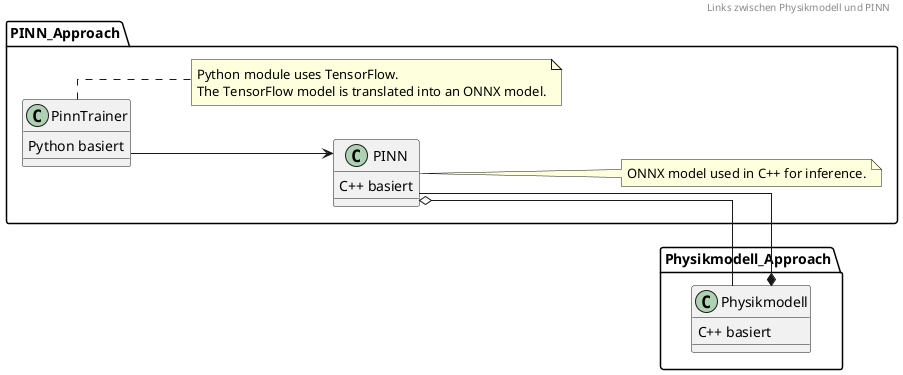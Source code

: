 @startuml PINNPhysicState
skinparam Linetype ortho
left to right direction

header
Links zwischen Physikmodell und PINN
endheader

package Physikmodell_Approach {
  class Physikmodell {
    C++ basiert
  }
}

package PINN_Approach {
  class PINN {
    C++ basiert
  }

  class PinnTrainer {
    Python basiert
  }

  note right of PinnTrainer
    Python module uses TensorFlow.
    The TensorFlow model is translated into an ONNX model.
  end note

  note right of PINN
    ONNX model used in C++ for inference.
  end note
}

PinnTrainer --> PINN
Physikmodell --o PINN
PINN --* Physikmodell

@enduml
